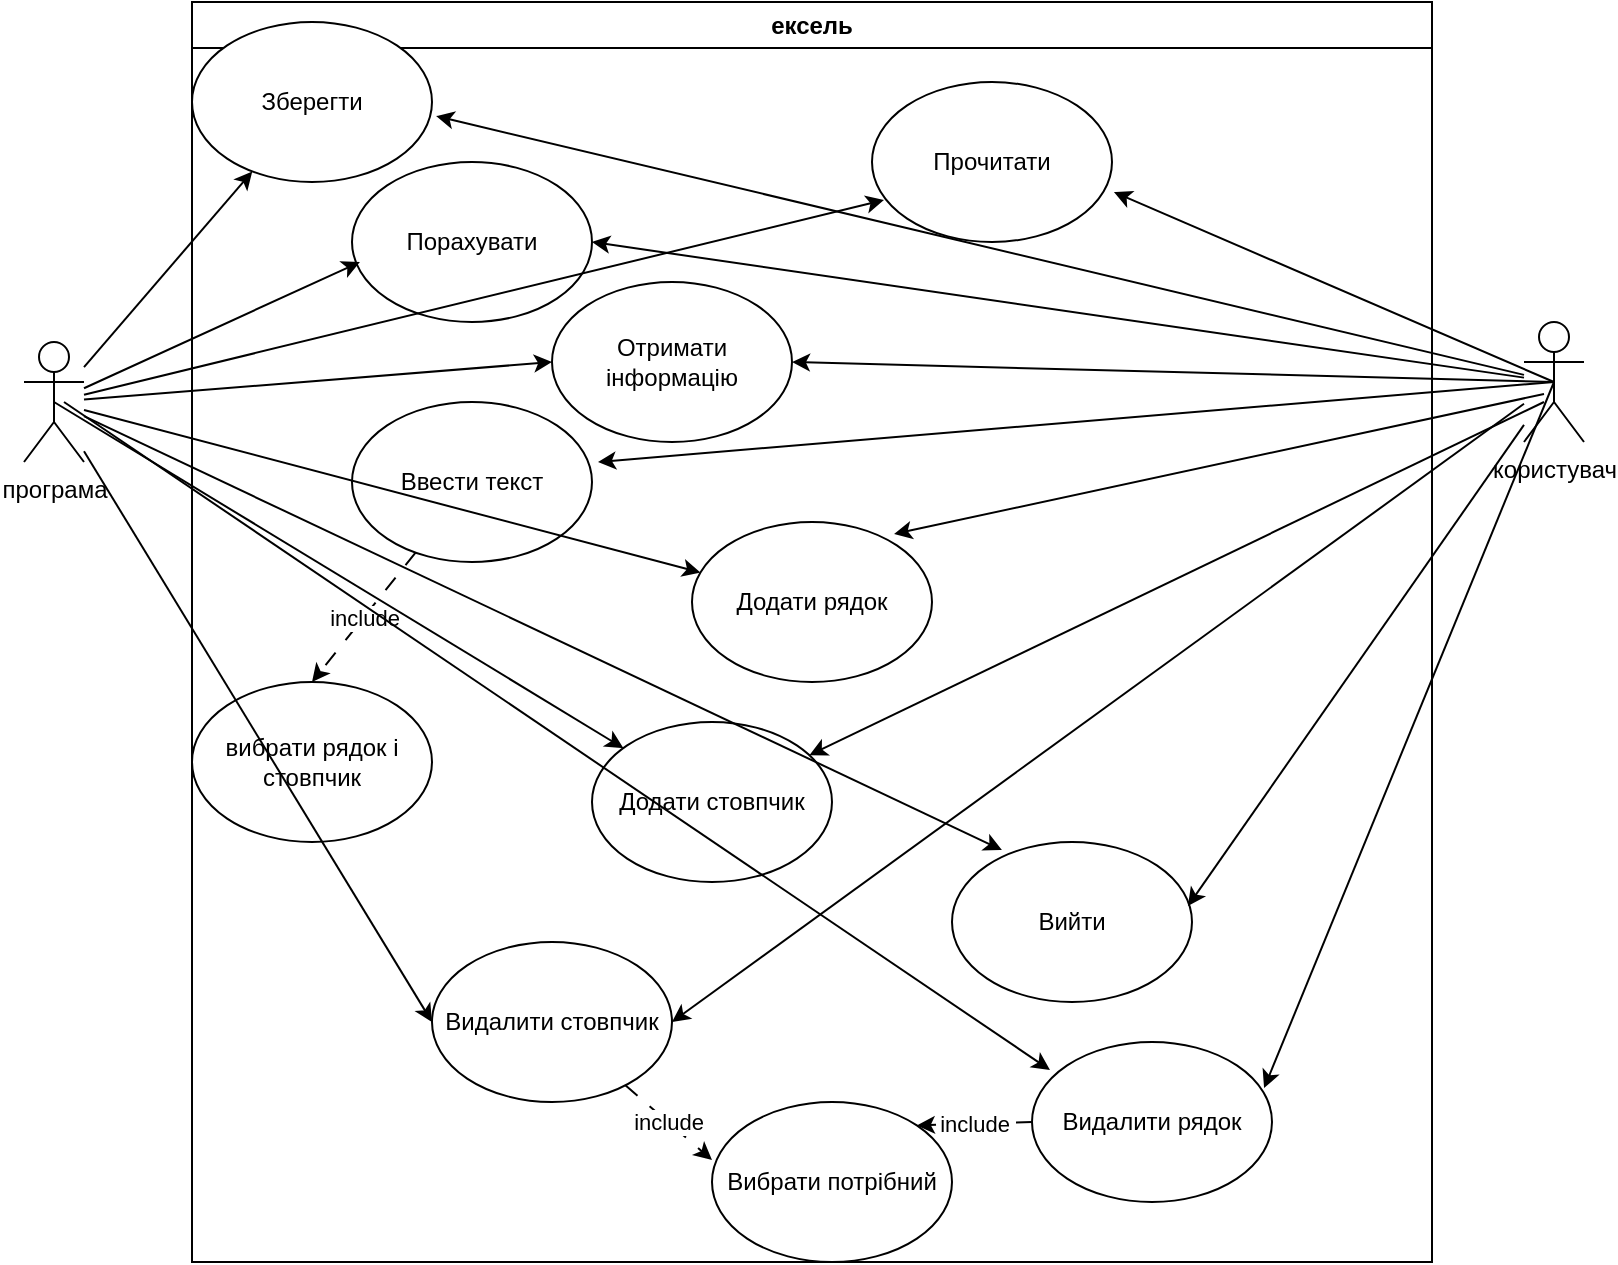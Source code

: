<mxfile version="21.8.2" type="github">
  <diagram name="Сторінка-1" id="Xm3GS_noqdn_ys-yMm1C">
    <mxGraphModel dx="1082" dy="754" grid="1" gridSize="10" guides="1" tooltips="1" connect="1" arrows="1" fold="1" page="1" pageScale="1" pageWidth="827" pageHeight="1169" math="0" shadow="0">
      <root>
        <mxCell id="0" />
        <mxCell id="1" parent="0" />
        <mxCell id="YgugaBkHffZE8DEXQmD2-2" value="ексель" style="swimlane;whiteSpace=wrap;html=1;" vertex="1" parent="1">
          <mxGeometry x="104" y="30" width="620" height="630" as="geometry" />
        </mxCell>
        <mxCell id="YgugaBkHffZE8DEXQmD2-5" value="Зберегти" style="ellipse;whiteSpace=wrap;html=1;" vertex="1" parent="YgugaBkHffZE8DEXQmD2-2">
          <mxGeometry y="10" width="120" height="80" as="geometry" />
        </mxCell>
        <mxCell id="YgugaBkHffZE8DEXQmD2-7" value="Вийти" style="ellipse;whiteSpace=wrap;html=1;" vertex="1" parent="YgugaBkHffZE8DEXQmD2-2">
          <mxGeometry x="380" y="420" width="120" height="80" as="geometry" />
        </mxCell>
        <mxCell id="YgugaBkHffZE8DEXQmD2-8" value="Порахувати" style="ellipse;whiteSpace=wrap;html=1;" vertex="1" parent="YgugaBkHffZE8DEXQmD2-2">
          <mxGeometry x="80" y="80" width="120" height="80" as="geometry" />
        </mxCell>
        <mxCell id="YgugaBkHffZE8DEXQmD2-9" value="Отримати інформацію" style="ellipse;whiteSpace=wrap;html=1;" vertex="1" parent="YgugaBkHffZE8DEXQmD2-2">
          <mxGeometry x="180" y="140" width="120" height="80" as="geometry" />
        </mxCell>
        <mxCell id="YgugaBkHffZE8DEXQmD2-13" value="Додати рядок" style="ellipse;whiteSpace=wrap;html=1;" vertex="1" parent="YgugaBkHffZE8DEXQmD2-2">
          <mxGeometry x="250" y="260" width="120" height="80" as="geometry" />
        </mxCell>
        <mxCell id="YgugaBkHffZE8DEXQmD2-12" value="Додати стовпчик" style="ellipse;whiteSpace=wrap;html=1;" vertex="1" parent="YgugaBkHffZE8DEXQmD2-2">
          <mxGeometry x="200" y="360" width="120" height="80" as="geometry" />
        </mxCell>
        <mxCell id="YgugaBkHffZE8DEXQmD2-11" value="Видалити стовпчик" style="ellipse;whiteSpace=wrap;html=1;" vertex="1" parent="YgugaBkHffZE8DEXQmD2-2">
          <mxGeometry x="120" y="470" width="120" height="80" as="geometry" />
        </mxCell>
        <mxCell id="YgugaBkHffZE8DEXQmD2-10" value="Видалити рядок" style="ellipse;whiteSpace=wrap;html=1;" vertex="1" parent="YgugaBkHffZE8DEXQmD2-2">
          <mxGeometry x="420" y="520" width="120" height="80" as="geometry" />
        </mxCell>
        <mxCell id="YgugaBkHffZE8DEXQmD2-6" value="Прочитати" style="ellipse;whiteSpace=wrap;html=1;" vertex="1" parent="YgugaBkHffZE8DEXQmD2-2">
          <mxGeometry x="340" y="40" width="120" height="80" as="geometry" />
        </mxCell>
        <mxCell id="YgugaBkHffZE8DEXQmD2-26" value="include" style="endArrow=classic;html=1;rounded=0;entryX=0.5;entryY=0;entryDx=0;entryDy=0;dashed=1;dashPattern=8 8;" edge="1" parent="YgugaBkHffZE8DEXQmD2-2" source="YgugaBkHffZE8DEXQmD2-14" target="YgugaBkHffZE8DEXQmD2-27">
          <mxGeometry width="50" height="50" relative="1" as="geometry">
            <mxPoint x="50" y="350" as="sourcePoint" />
            <mxPoint x="70" y="340" as="targetPoint" />
          </mxGeometry>
        </mxCell>
        <mxCell id="YgugaBkHffZE8DEXQmD2-27" value="вибрати рядок і стовпчик" style="ellipse;whiteSpace=wrap;html=1;" vertex="1" parent="YgugaBkHffZE8DEXQmD2-2">
          <mxGeometry y="340" width="120" height="80" as="geometry" />
        </mxCell>
        <mxCell id="YgugaBkHffZE8DEXQmD2-28" value="include" style="endArrow=classic;html=1;rounded=0;dashed=1;dashPattern=8 8;entryX=0;entryY=0.363;entryDx=0;entryDy=0;entryPerimeter=0;" edge="1" parent="YgugaBkHffZE8DEXQmD2-2" source="YgugaBkHffZE8DEXQmD2-11" target="YgugaBkHffZE8DEXQmD2-30">
          <mxGeometry width="50" height="50" relative="1" as="geometry">
            <mxPoint x="70" y="550" as="sourcePoint" />
            <mxPoint x="290" y="590" as="targetPoint" />
          </mxGeometry>
        </mxCell>
        <mxCell id="YgugaBkHffZE8DEXQmD2-29" value="include" style="endArrow=classic;html=1;rounded=0;exitX=0;exitY=0.5;exitDx=0;exitDy=0;dashed=1;dashPattern=8 8;entryX=1;entryY=0;entryDx=0;entryDy=0;" edge="1" parent="YgugaBkHffZE8DEXQmD2-2" source="YgugaBkHffZE8DEXQmD2-10" target="YgugaBkHffZE8DEXQmD2-30">
          <mxGeometry width="50" height="50" relative="1" as="geometry">
            <mxPoint x="310" y="590" as="sourcePoint" />
            <mxPoint x="370" y="580" as="targetPoint" />
          </mxGeometry>
        </mxCell>
        <mxCell id="YgugaBkHffZE8DEXQmD2-30" value="Вибрати потрібний" style="ellipse;whiteSpace=wrap;html=1;" vertex="1" parent="YgugaBkHffZE8DEXQmD2-2">
          <mxGeometry x="260" y="550" width="120" height="80" as="geometry" />
        </mxCell>
        <mxCell id="YgugaBkHffZE8DEXQmD2-14" value="Ввести текст" style="ellipse;whiteSpace=wrap;html=1;" vertex="1" parent="YgugaBkHffZE8DEXQmD2-2">
          <mxGeometry x="80" y="200" width="120" height="80" as="geometry" />
        </mxCell>
        <mxCell id="YgugaBkHffZE8DEXQmD2-3" value="користувач" style="shape=umlActor;verticalLabelPosition=bottom;verticalAlign=top;html=1;outlineConnect=0;" vertex="1" parent="1">
          <mxGeometry x="770" y="190" width="30" height="60" as="geometry" />
        </mxCell>
        <mxCell id="YgugaBkHffZE8DEXQmD2-4" value="програма" style="shape=umlActor;verticalLabelPosition=bottom;verticalAlign=top;html=1;outlineConnect=0;" vertex="1" parent="1">
          <mxGeometry x="20" y="200" width="30" height="60" as="geometry" />
        </mxCell>
        <mxCell id="YgugaBkHffZE8DEXQmD2-15" value="" style="endArrow=classic;html=1;rounded=0;entryX=1.008;entryY=0.688;entryDx=0;entryDy=0;entryPerimeter=0;exitX=0.5;exitY=0.5;exitDx=0;exitDy=0;exitPerimeter=0;" edge="1" parent="1" source="YgugaBkHffZE8DEXQmD2-3" target="YgugaBkHffZE8DEXQmD2-6">
          <mxGeometry width="50" height="50" relative="1" as="geometry">
            <mxPoint x="540" y="300" as="sourcePoint" />
            <mxPoint x="590" y="250" as="targetPoint" />
          </mxGeometry>
        </mxCell>
        <mxCell id="YgugaBkHffZE8DEXQmD2-16" value="" style="endArrow=classic;html=1;rounded=0;entryX=0.842;entryY=0.075;entryDx=0;entryDy=0;entryPerimeter=0;" edge="1" parent="1" target="YgugaBkHffZE8DEXQmD2-13">
          <mxGeometry width="50" height="50" relative="1" as="geometry">
            <mxPoint x="780" y="226" as="sourcePoint" />
            <mxPoint x="551" y="165" as="targetPoint" />
          </mxGeometry>
        </mxCell>
        <mxCell id="YgugaBkHffZE8DEXQmD2-17" value="" style="endArrow=classic;html=1;rounded=0;entryX=1;entryY=0.5;entryDx=0;entryDy=0;exitX=0.5;exitY=0.5;exitDx=0;exitDy=0;exitPerimeter=0;" edge="1" parent="1" source="YgugaBkHffZE8DEXQmD2-3" target="YgugaBkHffZE8DEXQmD2-9">
          <mxGeometry width="50" height="50" relative="1" as="geometry">
            <mxPoint x="790" y="236" as="sourcePoint" />
            <mxPoint x="561" y="175" as="targetPoint" />
          </mxGeometry>
        </mxCell>
        <mxCell id="YgugaBkHffZE8DEXQmD2-18" value="" style="endArrow=classic;html=1;rounded=0;entryX=1;entryY=0.5;entryDx=0;entryDy=0;" edge="1" parent="1" source="YgugaBkHffZE8DEXQmD2-3" target="YgugaBkHffZE8DEXQmD2-8">
          <mxGeometry width="50" height="50" relative="1" as="geometry">
            <mxPoint x="800" y="246" as="sourcePoint" />
            <mxPoint x="571" y="185" as="targetPoint" />
          </mxGeometry>
        </mxCell>
        <mxCell id="YgugaBkHffZE8DEXQmD2-19" value="" style="endArrow=classic;html=1;rounded=0;entryX=1.017;entryY=0.588;entryDx=0;entryDy=0;entryPerimeter=0;" edge="1" parent="1" source="YgugaBkHffZE8DEXQmD2-3" target="YgugaBkHffZE8DEXQmD2-5">
          <mxGeometry width="50" height="50" relative="1" as="geometry">
            <mxPoint x="810" y="256" as="sourcePoint" />
            <mxPoint x="581" y="195" as="targetPoint" />
          </mxGeometry>
        </mxCell>
        <mxCell id="YgugaBkHffZE8DEXQmD2-20" value="" style="endArrow=classic;html=1;rounded=0;entryX=0.967;entryY=0.288;entryDx=0;entryDy=0;entryPerimeter=0;exitX=0.5;exitY=0.5;exitDx=0;exitDy=0;exitPerimeter=0;" edge="1" parent="1" source="YgugaBkHffZE8DEXQmD2-3" target="YgugaBkHffZE8DEXQmD2-10">
          <mxGeometry width="50" height="50" relative="1" as="geometry">
            <mxPoint x="820" y="266" as="sourcePoint" />
            <mxPoint x="591" y="205" as="targetPoint" />
          </mxGeometry>
        </mxCell>
        <mxCell id="YgugaBkHffZE8DEXQmD2-21" value="" style="endArrow=classic;html=1;rounded=0;entryX=1;entryY=0.5;entryDx=0;entryDy=0;" edge="1" parent="1" source="YgugaBkHffZE8DEXQmD2-3" target="YgugaBkHffZE8DEXQmD2-11">
          <mxGeometry width="50" height="50" relative="1" as="geometry">
            <mxPoint x="830" y="276" as="sourcePoint" />
            <mxPoint x="601" y="215" as="targetPoint" />
          </mxGeometry>
        </mxCell>
        <mxCell id="YgugaBkHffZE8DEXQmD2-22" value="" style="endArrow=classic;html=1;rounded=0;entryX=0.983;entryY=0.4;entryDx=0;entryDy=0;entryPerimeter=0;" edge="1" parent="1" source="YgugaBkHffZE8DEXQmD2-3" target="YgugaBkHffZE8DEXQmD2-7">
          <mxGeometry width="50" height="50" relative="1" as="geometry">
            <mxPoint x="840" y="286" as="sourcePoint" />
            <mxPoint x="611" y="225" as="targetPoint" />
          </mxGeometry>
        </mxCell>
        <mxCell id="YgugaBkHffZE8DEXQmD2-23" value="" style="endArrow=classic;html=1;rounded=0;entryX=1.025;entryY=0.375;entryDx=0;entryDy=0;entryPerimeter=0;exitX=0.5;exitY=0.5;exitDx=0;exitDy=0;exitPerimeter=0;" edge="1" parent="1" source="YgugaBkHffZE8DEXQmD2-3" target="YgugaBkHffZE8DEXQmD2-14">
          <mxGeometry width="50" height="50" relative="1" as="geometry">
            <mxPoint x="850" y="296" as="sourcePoint" />
            <mxPoint x="621" y="235" as="targetPoint" />
          </mxGeometry>
        </mxCell>
        <mxCell id="YgugaBkHffZE8DEXQmD2-25" value="" style="endArrow=classic;html=1;rounded=0;" edge="1" parent="1" target="YgugaBkHffZE8DEXQmD2-12">
          <mxGeometry width="50" height="50" relative="1" as="geometry">
            <mxPoint x="780" y="230" as="sourcePoint" />
            <mxPoint x="480" y="500" as="targetPoint" />
          </mxGeometry>
        </mxCell>
        <mxCell id="YgugaBkHffZE8DEXQmD2-31" value="" style="endArrow=classic;html=1;rounded=0;entryX=0;entryY=0.5;entryDx=0;entryDy=0;" edge="1" parent="1" source="YgugaBkHffZE8DEXQmD2-4" target="YgugaBkHffZE8DEXQmD2-9">
          <mxGeometry width="50" height="50" relative="1" as="geometry">
            <mxPoint x="100" y="280" as="sourcePoint" />
            <mxPoint x="150" y="230" as="targetPoint" />
          </mxGeometry>
        </mxCell>
        <mxCell id="YgugaBkHffZE8DEXQmD2-32" value="" style="endArrow=classic;html=1;rounded=0;exitX=0.5;exitY=0.5;exitDx=0;exitDy=0;exitPerimeter=0;" edge="1" parent="1" source="YgugaBkHffZE8DEXQmD2-4" target="YgugaBkHffZE8DEXQmD2-12">
          <mxGeometry width="50" height="50" relative="1" as="geometry">
            <mxPoint x="20" y="360" as="sourcePoint" />
            <mxPoint x="70" y="310" as="targetPoint" />
          </mxGeometry>
        </mxCell>
        <mxCell id="YgugaBkHffZE8DEXQmD2-33" value="" style="endArrow=classic;html=1;rounded=0;" edge="1" parent="1" source="YgugaBkHffZE8DEXQmD2-4" target="YgugaBkHffZE8DEXQmD2-5">
          <mxGeometry width="50" height="50" relative="1" as="geometry">
            <mxPoint x="-40" y="480" as="sourcePoint" />
            <mxPoint x="10" y="430" as="targetPoint" />
          </mxGeometry>
        </mxCell>
        <mxCell id="YgugaBkHffZE8DEXQmD2-34" value="" style="endArrow=classic;html=1;rounded=0;entryX=0.033;entryY=0.625;entryDx=0;entryDy=0;entryPerimeter=0;" edge="1" parent="1" source="YgugaBkHffZE8DEXQmD2-4" target="YgugaBkHffZE8DEXQmD2-8">
          <mxGeometry width="50" height="50" relative="1" as="geometry">
            <mxPoint x="120" y="230" as="sourcePoint" />
            <mxPoint x="170" y="180" as="targetPoint" />
          </mxGeometry>
        </mxCell>
        <mxCell id="YgugaBkHffZE8DEXQmD2-35" value="" style="endArrow=classic;html=1;rounded=0;" edge="1" parent="1" source="YgugaBkHffZE8DEXQmD2-4" target="YgugaBkHffZE8DEXQmD2-13">
          <mxGeometry width="50" height="50" relative="1" as="geometry">
            <mxPoint y="470" as="sourcePoint" />
            <mxPoint x="50" y="420" as="targetPoint" />
          </mxGeometry>
        </mxCell>
        <mxCell id="YgugaBkHffZE8DEXQmD2-36" value="" style="endArrow=classic;html=1;rounded=0;entryX=0;entryY=0.5;entryDx=0;entryDy=0;" edge="1" parent="1" source="YgugaBkHffZE8DEXQmD2-4" target="YgugaBkHffZE8DEXQmD2-11">
          <mxGeometry width="50" height="50" relative="1" as="geometry">
            <mxPoint x="40" y="480" as="sourcePoint" />
            <mxPoint x="90" y="430" as="targetPoint" />
          </mxGeometry>
        </mxCell>
        <mxCell id="YgugaBkHffZE8DEXQmD2-37" value="" style="endArrow=classic;html=1;rounded=0;entryX=0.208;entryY=0.05;entryDx=0;entryDy=0;entryPerimeter=0;" edge="1" parent="1" source="YgugaBkHffZE8DEXQmD2-4" target="YgugaBkHffZE8DEXQmD2-7">
          <mxGeometry width="50" height="50" relative="1" as="geometry">
            <mxPoint x="60" y="550" as="sourcePoint" />
            <mxPoint x="110" y="500" as="targetPoint" />
          </mxGeometry>
        </mxCell>
        <mxCell id="YgugaBkHffZE8DEXQmD2-38" value="" style="endArrow=classic;html=1;rounded=0;entryX=0.05;entryY=0.738;entryDx=0;entryDy=0;entryPerimeter=0;" edge="1" parent="1" source="YgugaBkHffZE8DEXQmD2-4" target="YgugaBkHffZE8DEXQmD2-6">
          <mxGeometry width="50" height="50" relative="1" as="geometry">
            <mxPoint x="50" y="500" as="sourcePoint" />
            <mxPoint x="100" y="450" as="targetPoint" />
          </mxGeometry>
        </mxCell>
        <mxCell id="YgugaBkHffZE8DEXQmD2-39" value="" style="endArrow=classic;html=1;rounded=0;entryX=0.075;entryY=0.175;entryDx=0;entryDy=0;entryPerimeter=0;" edge="1" parent="1" target="YgugaBkHffZE8DEXQmD2-10">
          <mxGeometry width="50" height="50" relative="1" as="geometry">
            <mxPoint x="40" y="230" as="sourcePoint" />
            <mxPoint x="120" y="430" as="targetPoint" />
          </mxGeometry>
        </mxCell>
      </root>
    </mxGraphModel>
  </diagram>
</mxfile>
